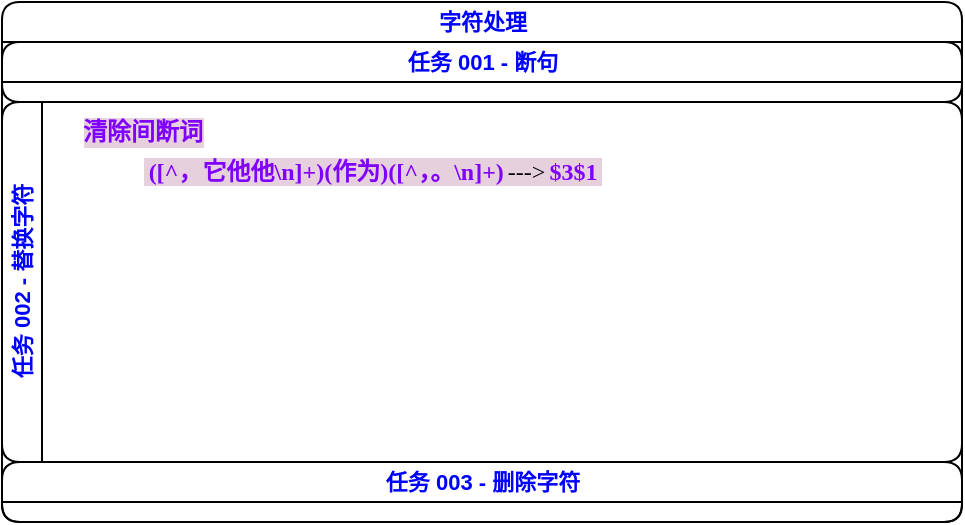 <mxfile version="20.6.0" type="github">
  <diagram id="C5RBs43oDa-KdzZeNtuy" name="Page-1">
    <mxGraphModel dx="813" dy="431" grid="1" gridSize="10" guides="1" tooltips="1" connect="1" arrows="1" fold="1" page="1" pageScale="1" pageWidth="827" pageHeight="1169" math="0" shadow="0">
      <root>
        <mxCell id="WIyWlLk6GJQsqaUBKTNV-0" />
        <mxCell id="WIyWlLk6GJQsqaUBKTNV-1" parent="WIyWlLk6GJQsqaUBKTNV-0" />
        <mxCell id="cL1KN3lu_xGNWIJt1N6J-5" value="字符处理" style="swimlane;childLayout=stackLayout;resizeParent=1;resizeParentMax=0;horizontal=1;startSize=20;horizontalStack=0;html=1;rounded=1;shadow=0;glass=0;sketch=0;fontSize=11;fontColor=#0000FF;" parent="WIyWlLk6GJQsqaUBKTNV-1" vertex="1">
          <mxGeometry x="30" y="20" width="480" height="260" as="geometry">
            <mxRectangle x="30" y="20" width="90" height="30" as="alternateBounds" />
          </mxGeometry>
        </mxCell>
        <mxCell id="cL1KN3lu_xGNWIJt1N6J-6" value="任务 001 - 断句" style="swimlane;startSize=20;horizontal=0;html=1;rounded=1;shadow=0;glass=0;sketch=0;fontSize=11;fontColor=#0000FF;" parent="cL1KN3lu_xGNWIJt1N6J-5" vertex="1" collapsed="1">
          <mxGeometry y="20" width="480" height="30" as="geometry">
            <mxRectangle y="20" width="480" height="380" as="alternateBounds" />
          </mxGeometry>
        </mxCell>
        <mxCell id="cL1KN3lu_xGNWIJt1N6J-2" value="&lt;h1 style=&quot;font-size: 18px;&quot;&gt;&lt;font style=&quot;font-size: 18px;&quot;&gt;任务001- 断句&lt;/font&gt;&lt;/h1&gt;&lt;div&gt;&lt;ol&gt;&lt;li&gt;&lt;font style=&quot;font-size: 11px;&quot;&gt;断句的目的：一个短句，相较于一个复句，结构更简单，更容易缕清其涵义&lt;/font&gt;&lt;/li&gt;&lt;li&gt;&lt;font style=&quot;font-size: 11px;&quot;&gt;数据结构：选择用list集合存储结果集，因为list是顺序数据结构，且有丰富的API&lt;/font&gt;&lt;/li&gt;&lt;/ol&gt;&lt;/div&gt;&lt;br&gt;&lt;br style=&quot;font-size: 18px;&quot;&gt;&lt;p&gt;&lt;/p&gt;" style="text;html=1;strokeColor=#9673a6;fillColor=#e1d5e7;spacing=5;spacingTop=-20;whiteSpace=wrap;overflow=hidden;rounded=1;glass=0;shadow=0;sketch=0;" parent="cL1KN3lu_xGNWIJt1N6J-6" vertex="1">
          <mxGeometry x="40" y="10" width="420" height="100" as="geometry" />
        </mxCell>
        <mxCell id="WIyWlLk6GJQsqaUBKTNV-3" value="来了一段话" style="rounded=1;whiteSpace=wrap;html=1;fontSize=12;glass=0;strokeWidth=1;shadow=0;fillColor=#dae8fc;strokeColor=#6c8ebf;" parent="cL1KN3lu_xGNWIJt1N6J-6" vertex="1">
          <mxGeometry x="160" y="120" width="120" height="40" as="geometry" />
        </mxCell>
        <mxCell id="WIyWlLk6GJQsqaUBKTNV-4" value="No" style="rounded=0;html=1;jettySize=auto;orthogonalLoop=1;fontSize=11;endArrow=block;endFill=0;endSize=8;strokeWidth=1;shadow=0;labelBackgroundColor=none;edgeStyle=orthogonalEdgeStyle;" parent="cL1KN3lu_xGNWIJt1N6J-6" source="WIyWlLk6GJQsqaUBKTNV-6" edge="1">
          <mxGeometry y="20" relative="1" as="geometry">
            <mxPoint as="offset" />
            <mxPoint x="220" y="330" as="targetPoint" />
          </mxGeometry>
        </mxCell>
        <mxCell id="WIyWlLk6GJQsqaUBKTNV-6" value="是否已换行？" style="rhombus;whiteSpace=wrap;html=1;shadow=0;fontFamily=Helvetica;fontSize=12;align=center;strokeWidth=1;spacing=6;spacingTop=-4;fillColor=#fff2cc;strokeColor=#d6b656;" parent="cL1KN3lu_xGNWIJt1N6J-6" vertex="1">
          <mxGeometry x="170" y="230" width="100" height="60" as="geometry" />
        </mxCell>
        <mxCell id="WIyWlLk6GJQsqaUBKTNV-2" value="" style="rounded=0;html=1;jettySize=auto;orthogonalLoop=1;fontSize=11;endArrow=block;endFill=0;endSize=8;strokeWidth=1;shadow=0;labelBackgroundColor=none;edgeStyle=orthogonalEdgeStyle;" parent="cL1KN3lu_xGNWIJt1N6J-6" source="WIyWlLk6GJQsqaUBKTNV-3" target="WIyWlLk6GJQsqaUBKTNV-6" edge="1">
          <mxGeometry relative="1" as="geometry" />
        </mxCell>
        <mxCell id="WIyWlLk6GJQsqaUBKTNV-7" value="以&lt;font color=&quot;#0000ff&quot;&gt;&lt;b&gt;行&lt;/b&gt;&lt;/font&gt;为切分单位构成短句集合" style="rounded=1;whiteSpace=wrap;html=1;fontSize=12;glass=0;strokeWidth=1;shadow=0;fillColor=#f8cecc;strokeColor=#b85450;" parent="cL1KN3lu_xGNWIJt1N6J-6" vertex="1">
          <mxGeometry x="320" y="240" width="90" height="40" as="geometry" />
        </mxCell>
        <mxCell id="WIyWlLk6GJQsqaUBKTNV-5" value="Yes" style="edgeStyle=orthogonalEdgeStyle;rounded=0;html=1;jettySize=auto;orthogonalLoop=1;fontSize=11;endArrow=block;endFill=0;endSize=8;strokeWidth=1;shadow=0;labelBackgroundColor=none;" parent="cL1KN3lu_xGNWIJt1N6J-6" source="WIyWlLk6GJQsqaUBKTNV-6" target="WIyWlLk6GJQsqaUBKTNV-7" edge="1">
          <mxGeometry y="10" relative="1" as="geometry">
            <mxPoint as="offset" />
          </mxGeometry>
        </mxCell>
        <mxCell id="cL1KN3lu_xGNWIJt1N6J-1" value="" style="endArrow=classic;html=1;rounded=0;exitX=0;exitY=0.5;exitDx=0;exitDy=0;entryX=0;entryY=0.5;entryDx=0;entryDy=0;" parent="cL1KN3lu_xGNWIJt1N6J-6" target="WIyWlLk6GJQsqaUBKTNV-6" edge="1">
          <mxGeometry width="50" height="50" relative="1" as="geometry">
            <mxPoint x="165" y="350" as="sourcePoint" />
            <mxPoint x="80" y="190" as="targetPoint" />
            <Array as="points">
              <mxPoint x="120" y="350" />
              <mxPoint x="120" y="260" />
            </Array>
          </mxGeometry>
        </mxCell>
        <mxCell id="cL1KN3lu_xGNWIJt1N6J-4" value="" style="shape=image;html=1;verticalAlign=top;verticalLabelPosition=bottom;labelBackgroundColor=#ffffff;imageAspect=0;aspect=fixed;image=https://cdn3.iconfinder.com/data/icons/music-player-controls-3/100/music_repeat_loop_again_circle_arrow_blue-128.png;rounded=1;shadow=0;glass=0;sketch=0;fontSize=11;fontColor=#0000FF;" parent="cL1KN3lu_xGNWIJt1N6J-6" vertex="1">
          <mxGeometry x="110" y="265" width="70" height="70" as="geometry" />
        </mxCell>
        <mxCell id="cL1KN3lu_xGNWIJt1N6J-0" value="以&lt;b&gt;&lt;font color=&quot;#0000ff&quot;&gt;标点&lt;/font&gt;&lt;/b&gt;为切分标识构成换行段" style="rounded=1;whiteSpace=wrap;html=1;fontSize=12;glass=0;strokeWidth=1;shadow=0;fillColor=#f8cecc;strokeColor=#b85450;" parent="cL1KN3lu_xGNWIJt1N6J-6" vertex="1">
          <mxGeometry x="167.5" y="330" width="105" height="40" as="geometry" />
        </mxCell>
        <mxCell id="cL1KN3lu_xGNWIJt1N6J-7" value="任务 002 - 替换字符" style="swimlane;startSize=20;horizontal=0;html=1;rounded=1;shadow=0;glass=0;sketch=0;fontSize=11;fontColor=#0000FF;" parent="cL1KN3lu_xGNWIJt1N6J-5" vertex="1">
          <mxGeometry y="50" width="480" height="180" as="geometry">
            <mxRectangle y="50" width="480" height="30" as="alternateBounds" />
          </mxGeometry>
        </mxCell>
        <mxCell id="RoXbnylZe7aFuDIxk-WG-0" value="&lt;span style=&quot;background-color: rgb(230, 208, 222);&quot;&gt;&lt;span style=&quot;box-sizing: border-box; font-family: &amp;quot;JetBrains Mono&amp;quot;, &amp;quot;Fira Code&amp;quot;, &amp;quot;Cascadia Code&amp;quot;, Menlo, &amp;quot;Ubuntu Mono&amp;quot;, Consolas, HYZhengYuan; orphans: 4; text-align: start;&quot; class=&quot;md-pair-s md-expand&quot; spellcheck=&quot;false&quot;&gt;&lt;code style=&quot;box-sizing: border-box; font-family: var(--monospace); vertical-align: initial; margin: 0px 2px;&quot;&gt;&lt;b&gt;&lt;font color=&quot;#7f00ff&quot;&gt;([^，它他他\n]+)(作为)([^，。\n]+)&lt;/font&gt;&lt;/b&gt;&lt;/code&gt;&lt;/span&gt;&lt;span style=&quot;box-sizing: border-box; font-family: &amp;quot;JetBrains Mono&amp;quot;, &amp;quot;Fira Code&amp;quot;, &amp;quot;Cascadia Code&amp;quot;, Menlo, &amp;quot;Ubuntu Mono&amp;quot;, Consolas, HYZhengYuan; orphans: 4; text-align: start;&quot; class=&quot;md-plain&quot;&gt;---&amp;gt;&lt;/span&gt;&lt;span style=&quot;box-sizing: border-box; font-family: &amp;quot;JetBrains Mono&amp;quot;, &amp;quot;Fira Code&amp;quot;, &amp;quot;Cascadia Code&amp;quot;, Menlo, &amp;quot;Ubuntu Mono&amp;quot;, Consolas, HYZhengYuan; orphans: 4; text-align: start;&quot; class=&quot;md-pair-s md-expand&quot; spellcheck=&quot;false&quot;&gt;&lt;code style=&quot;box-sizing: border-box; font-family: var(--monospace); vertical-align: initial; margin: 0px 2px;&quot;&gt;&lt;font color=&quot;#7f00ff&quot;&gt;&lt;b&gt;$3$1&lt;/b&gt;&lt;/font&gt;&lt;/code&gt;&lt;/span&gt;&lt;/span&gt;" style="text;html=1;align=center;verticalAlign=middle;resizable=0;points=[];autosize=1;strokeColor=none;fillColor=none;" vertex="1" parent="cL1KN3lu_xGNWIJt1N6J-7">
          <mxGeometry x="30" y="20" width="310" height="30" as="geometry" />
        </mxCell>
        <mxCell id="RoXbnylZe7aFuDIxk-WG-1" value="&lt;b&gt;清除间断词&lt;/b&gt;" style="text;html=1;align=center;verticalAlign=middle;resizable=0;points=[];autosize=1;strokeColor=none;fillColor=none;fontColor=#7F00FF;labelBackgroundColor=#E6D0DE;" vertex="1" parent="cL1KN3lu_xGNWIJt1N6J-7">
          <mxGeometry x="30" width="80" height="30" as="geometry" />
        </mxCell>
        <mxCell id="cL1KN3lu_xGNWIJt1N6J-8" value="任务 003 - 删除字符" style="swimlane;startSize=20;horizontal=0;html=1;rounded=1;shadow=0;glass=0;sketch=0;fontSize=11;fontColor=#0000FF;" parent="cL1KN3lu_xGNWIJt1N6J-5" vertex="1" collapsed="1">
          <mxGeometry y="230" width="480" height="30" as="geometry">
            <mxRectangle y="80" width="480" height="220" as="alternateBounds" />
          </mxGeometry>
        </mxCell>
      </root>
    </mxGraphModel>
  </diagram>
</mxfile>

